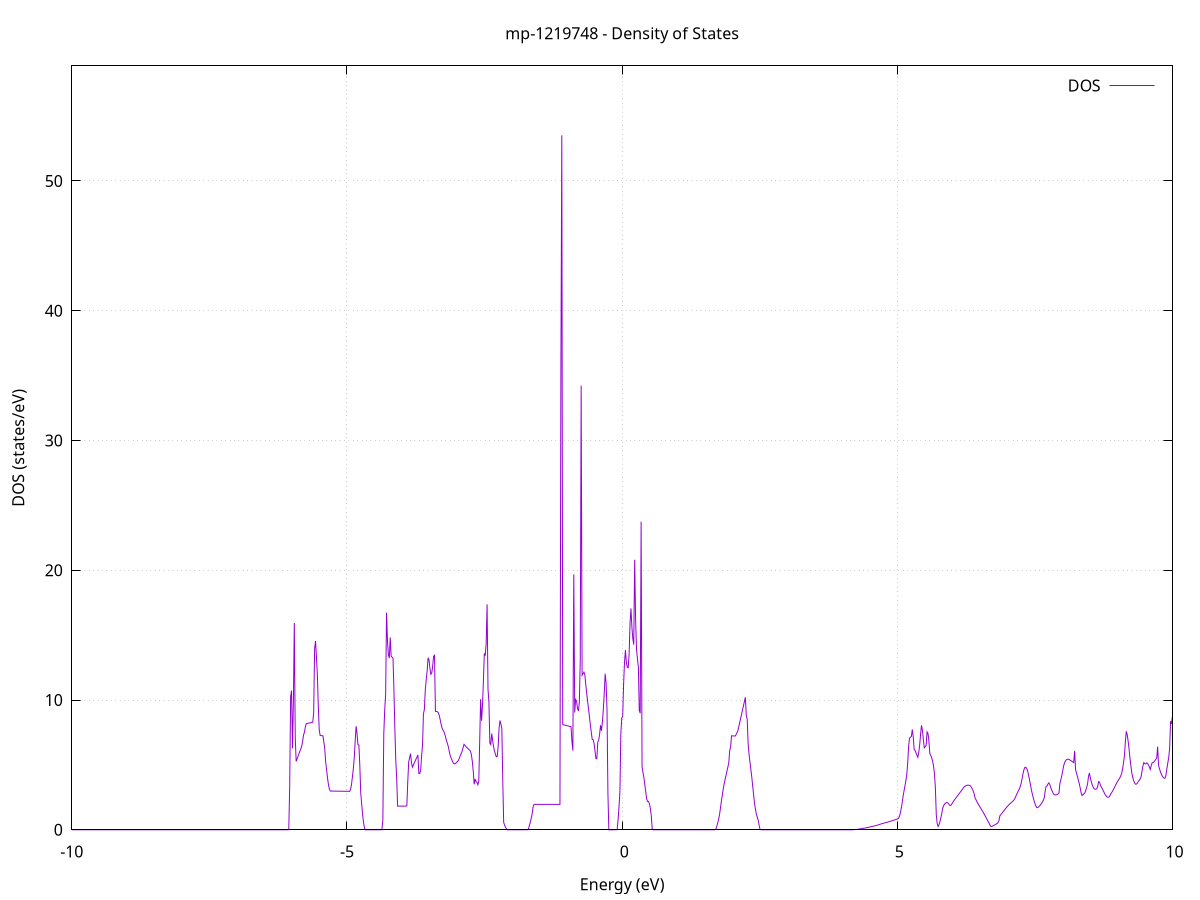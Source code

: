 set title 'mp-1219748 - Density of States'
set xlabel 'Energy (eV)'
set ylabel 'DOS (states/eV)'
set grid
set xrange [-10:10]
set yrange [0:58.863]
set xzeroaxis lt -1
set terminal png size 800,600
set output 'mp-1219748_dos_gnuplot.png'
plot '-' using 1:2 with lines title 'DOS'
-17.319700 0.000000
-17.303000 0.000000
-17.286200 0.000000
-17.269500 0.000000
-17.252700 0.000000
-17.236000 0.000000
-17.219200 0.000000
-17.202400 0.000000
-17.185700 0.000000
-17.168900 0.000000
-17.152200 0.000000
-17.135400 0.000000
-17.118600 0.000000
-17.101900 0.000000
-17.085100 0.000000
-17.068400 0.000000
-17.051600 0.000000
-17.034800 0.000000
-17.018100 0.000000
-17.001300 0.000000
-16.984600 0.000000
-16.967800 0.000000
-16.951000 0.000000
-16.934300 0.000000
-16.917500 0.000000
-16.900800 0.000000
-16.884000 0.000000
-16.867200 0.000000
-16.850500 0.000000
-16.833700 0.000000
-16.817000 0.000000
-16.800200 0.000000
-16.783400 0.000000
-16.766700 0.000000
-16.749900 0.000000
-16.733200 0.000000
-16.716400 0.000000
-16.699600 0.000000
-16.682900 0.000000
-16.666100 0.000000
-16.649400 0.000000
-16.632600 0.000000
-16.615800 0.000000
-16.599100 0.000000
-16.582300 0.000000
-16.565600 0.000000
-16.548800 0.000000
-16.532100 0.000000
-16.515300 0.000000
-16.498500 0.000000
-16.481800 0.000000
-16.465000 0.000000
-16.448300 0.000000
-16.431500 0.000000
-16.414700 0.000000
-16.398000 0.000000
-16.381200 0.000000
-16.364500 0.000000
-16.347700 0.000000
-16.330900 0.000000
-16.314200 0.000000
-16.297400 0.000000
-16.280700 0.000000
-16.263900 0.000000
-16.247100 0.000000
-16.230400 0.000000
-16.213600 0.000000
-16.196900 0.000000
-16.180100 0.000000
-16.163300 0.000000
-16.146600 0.000000
-16.129800 0.000000
-16.113100 0.000000
-16.096300 0.000000
-16.079500 0.000000
-16.062800 0.000000
-16.046000 0.000000
-16.029300 0.000000
-16.012500 0.000000
-15.995700 0.000000
-15.979000 0.000000
-15.962200 0.000000
-15.945500 0.000000
-15.928700 0.000000
-15.911900 0.000000
-15.895200 0.000000
-15.878400 0.000000
-15.861700 0.000000
-15.844900 0.000000
-15.828200 0.000000
-15.811400 0.000000
-15.794600 0.004200
-15.777900 0.524200
-15.761100 1.355000
-15.744400 2.360900
-15.727600 4.181700
-15.710800 5.408100
-15.694100 6.713200
-15.677300 6.836500
-15.660600 6.837000
-15.643800 6.837500
-15.627000 6.838000
-15.610300 6.838500
-15.593500 6.839000
-15.576800 6.839500
-15.560000 6.839900
-15.543200 6.642400
-15.526500 6.262800
-15.509700 5.780900
-15.493000 4.956200
-15.476200 4.389400
-15.459400 3.814100
-15.442700 3.812300
-15.425900 3.812500
-15.409200 3.812600
-15.392400 3.812700
-15.375600 3.812900
-15.358900 3.813000
-15.342100 3.813200
-15.325400 3.813300
-15.308600 3.813400
-15.291800 3.813600
-15.275100 3.813700
-15.258300 3.813900
-15.241600 3.814000
-15.224800 3.814200
-15.208000 3.814300
-15.191300 3.814400
-15.174500 3.814600
-15.157800 3.814700
-15.141000 3.814900
-15.124200 3.815000
-15.107500 13.614200
-15.090700 19.624900
-15.074000 13.040500
-15.057200 0.000000
-15.040500 65.801800
-15.023700 35.142900
-15.006900 17.690800
-14.990200 17.590600
-14.973400 18.612500
-14.956700 20.126000
-14.939900 21.808700
-14.923100 21.742500
-14.906400 19.725800
-14.889600 16.866800
-14.872900 10.979100
-14.856100 5.749500
-14.839300 2.421000
-14.822600 0.000000
-14.805800 0.000000
-14.789100 0.000000
-14.772300 0.000000
-14.755500 0.000000
-14.738800 0.000000
-14.722000 0.000000
-14.705300 0.000000
-14.688500 0.000000
-14.671700 0.000000
-14.655000 0.000000
-14.638200 0.000000
-14.621500 0.000000
-14.604700 0.000000
-14.587900 0.000000
-14.571200 0.000000
-14.554400 0.000000
-14.537700 0.000000
-14.520900 0.000000
-14.504100 0.000000
-14.487400 0.000000
-14.470600 0.000000
-14.453900 0.000000
-14.437100 0.000000
-14.420300 0.000000
-14.403600 0.000000
-14.386800 0.000000
-14.370100 0.000000
-14.353300 0.000000
-14.336600 0.000000
-14.319800 0.000000
-14.303000 0.000000
-14.286300 0.000000
-14.269500 0.000000
-14.252800 0.000000
-14.236000 0.000000
-14.219200 0.000000
-14.202500 0.000000
-14.185700 0.000000
-14.169000 0.000000
-14.152200 0.000000
-14.135400 0.000000
-14.118700 0.000000
-14.101900 0.000000
-14.085200 0.000000
-14.068400 0.000000
-14.051600 0.000000
-14.034900 0.000000
-14.018100 0.000000
-14.001400 0.000000
-13.984600 0.000000
-13.967800 0.000000
-13.951100 0.000000
-13.934300 0.000000
-13.917600 0.000000
-13.900800 0.000000
-13.884000 0.000000
-13.867300 0.000000
-13.850500 0.000000
-13.833800 0.000000
-13.817000 0.000000
-13.800200 0.000000
-13.783500 0.000000
-13.766700 0.000000
-13.750000 0.000000
-13.733200 0.000000
-13.716400 0.000000
-13.699700 0.000000
-13.682900 0.000000
-13.666200 0.000000
-13.649400 0.000000
-13.632700 0.000000
-13.615900 0.000000
-13.599100 0.000000
-13.582400 0.000000
-13.565600 0.000000
-13.548900 0.000000
-13.532100 0.000000
-13.515300 0.000000
-13.498600 0.000000
-13.481800 0.000000
-13.465100 0.000000
-13.448300 0.000000
-13.431500 0.000000
-13.414800 0.000000
-13.398000 0.000000
-13.381300 0.000000
-13.364500 0.000000
-13.347700 0.000000
-13.331000 0.000000
-13.314200 0.000000
-13.297500 0.000000
-13.280700 0.000000
-13.263900 0.000000
-13.247200 0.000000
-13.230400 0.000000
-13.213700 0.000000
-13.196900 0.000000
-13.180100 0.000000
-13.163400 0.000000
-13.146600 0.000000
-13.129900 0.000000
-13.113100 0.000000
-13.096300 0.000000
-13.079600 0.000000
-13.062800 0.000000
-13.046100 0.000000
-13.029300 0.000000
-13.012500 0.000000
-12.995800 0.000000
-12.979000 0.000000
-12.962300 0.000000
-12.945500 0.000000
-12.928700 0.000000
-12.912000 0.000000
-12.895200 0.000000
-12.878500 0.000000
-12.861700 0.000000
-12.845000 0.000000
-12.828200 0.000000
-12.811400 0.000000
-12.794700 0.000000
-12.777900 0.000000
-12.761200 0.000000
-12.744400 0.000000
-12.727600 0.000000
-12.710900 0.000000
-12.694100 0.000000
-12.677400 0.000000
-12.660600 0.000000
-12.643800 0.000000
-12.627100 0.000000
-12.610300 0.000000
-12.593600 0.000000
-12.576800 0.000000
-12.560000 0.000000
-12.543300 0.000000
-12.526500 0.000000
-12.509800 0.000000
-12.493000 0.000000
-12.476200 0.000000
-12.459500 0.000000
-12.442700 0.000000
-12.426000 0.000000
-12.409200 0.000000
-12.392400 0.000000
-12.375700 0.000000
-12.358900 0.000000
-12.342200 0.000000
-12.325400 0.000000
-12.308600 0.000000
-12.291900 0.000000
-12.275100 0.000000
-12.258400 0.000000
-12.241600 0.000000
-12.224800 0.000000
-12.208100 0.000000
-12.191300 0.000000
-12.174600 0.000000
-12.157800 0.000000
-12.141100 0.000000
-12.124300 0.000000
-12.107500 0.000000
-12.090800 0.000000
-12.074000 0.000000
-12.057300 0.000000
-12.040500 0.000000
-12.023700 0.000000
-12.007000 0.000000
-11.990200 0.000000
-11.973500 0.000000
-11.956700 0.000000
-11.939900 0.000000
-11.923200 0.000000
-11.906400 0.000000
-11.889700 0.000000
-11.872900 0.000000
-11.856100 0.000000
-11.839400 0.000000
-11.822600 0.000000
-11.805900 0.000000
-11.789100 0.000000
-11.772300 0.000000
-11.755600 0.000000
-11.738800 0.000000
-11.722100 0.000000
-11.705300 0.000000
-11.688500 0.000000
-11.671800 0.000000
-11.655000 0.000000
-11.638300 0.000000
-11.621500 0.000000
-11.604700 0.000000
-11.588000 0.000000
-11.571200 0.000000
-11.554500 0.000000
-11.537700 0.000000
-11.520900 0.000000
-11.504200 0.000000
-11.487400 0.000000
-11.470700 0.000000
-11.453900 0.000000
-11.437200 0.000000
-11.420400 0.000000
-11.403600 0.000000
-11.386900 0.000000
-11.370100 0.000000
-11.353400 0.000000
-11.336600 0.000000
-11.319800 0.000000
-11.303100 0.000000
-11.286300 0.000000
-11.269600 0.000000
-11.252800 0.000000
-11.236000 0.000000
-11.219300 0.000000
-11.202500 0.000000
-11.185800 0.000000
-11.169000 0.000000
-11.152200 0.000000
-11.135500 0.000000
-11.118700 0.000000
-11.102000 0.000000
-11.085200 0.000000
-11.068400 0.000000
-11.051700 0.000000
-11.034900 0.000000
-11.018200 0.000000
-11.001400 0.000000
-10.984600 0.000000
-10.967900 0.000000
-10.951100 0.000000
-10.934400 0.000000
-10.917600 0.000000
-10.900800 0.000000
-10.884100 0.000000
-10.867300 0.000000
-10.850600 0.000000
-10.833800 0.000000
-10.817000 0.000000
-10.800300 0.000000
-10.783500 0.000000
-10.766800 0.000000
-10.750000 0.000000
-10.733300 0.000000
-10.716500 0.000000
-10.699700 0.000000
-10.683000 0.000000
-10.666200 0.000000
-10.649500 0.000000
-10.632700 0.000000
-10.615900 0.000000
-10.599200 0.000000
-10.582400 0.000000
-10.565700 0.000000
-10.548900 0.000000
-10.532100 0.000000
-10.515400 0.000000
-10.498600 0.000000
-10.481900 0.000000
-10.465100 0.000000
-10.448300 0.000000
-10.431600 0.000000
-10.414800 0.000000
-10.398100 0.000000
-10.381300 0.000000
-10.364500 0.000000
-10.347800 0.000000
-10.331000 0.000000
-10.314300 0.000000
-10.297500 0.000000
-10.280700 0.000000
-10.264000 0.000000
-10.247200 0.000000
-10.230500 0.000000
-10.213700 0.000000
-10.196900 0.000000
-10.180200 0.000000
-10.163400 0.000000
-10.146700 0.000000
-10.129900 0.000000
-10.113100 0.000000
-10.096400 0.000000
-10.079600 0.000000
-10.062900 0.000000
-10.046100 0.000000
-10.029300 0.000000
-10.012600 0.000000
-9.995800 0.000000
-9.979100 0.000000
-9.962300 0.000000
-9.945600 0.000000
-9.928800 0.000000
-9.912000 0.000000
-9.895300 0.000000
-9.878500 0.000000
-9.861800 0.000000
-9.845000 0.000000
-9.828200 0.000000
-9.811500 0.000000
-9.794700 0.000000
-9.778000 0.000000
-9.761200 0.000000
-9.744400 0.000000
-9.727700 0.000000
-9.710900 0.000000
-9.694200 0.000000
-9.677400 0.000000
-9.660600 0.000000
-9.643900 0.000000
-9.627100 0.000000
-9.610400 0.000000
-9.593600 0.000000
-9.576800 0.000000
-9.560100 0.000000
-9.543300 0.000000
-9.526600 0.000000
-9.509800 0.000000
-9.493000 0.000000
-9.476300 0.000000
-9.459500 0.000000
-9.442800 0.000000
-9.426000 0.000000
-9.409200 0.000000
-9.392500 0.000000
-9.375700 0.000000
-9.359000 0.000000
-9.342200 0.000000
-9.325400 0.000000
-9.308700 0.000000
-9.291900 0.000000
-9.275200 0.000000
-9.258400 0.000000
-9.241700 0.000000
-9.224900 0.000000
-9.208100 0.000000
-9.191400 0.000000
-9.174600 0.000000
-9.157900 0.000000
-9.141100 0.000000
-9.124300 0.000000
-9.107600 0.000000
-9.090800 0.000000
-9.074100 0.000000
-9.057300 0.000000
-9.040500 0.000000
-9.023800 0.000000
-9.007000 0.000000
-8.990300 0.000000
-8.973500 0.000000
-8.956700 0.000000
-8.940000 0.000000
-8.923200 0.000000
-8.906500 0.000000
-8.889700 0.000000
-8.872900 0.000000
-8.856200 0.000000
-8.839400 0.000000
-8.822700 0.000000
-8.805900 0.000000
-8.789100 0.000000
-8.772400 0.000000
-8.755600 0.000000
-8.738900 0.000000
-8.722100 0.000000
-8.705300 0.000000
-8.688600 0.000000
-8.671800 0.000000
-8.655100 0.000000
-8.638300 0.000000
-8.621500 0.000000
-8.604800 0.000000
-8.588000 0.000000
-8.571300 0.000000
-8.554500 0.000000
-8.537800 0.000000
-8.521000 0.000000
-8.504200 0.000000
-8.487500 0.000000
-8.470700 0.000000
-8.454000 0.000000
-8.437200 0.000000
-8.420400 0.000000
-8.403700 0.000000
-8.386900 0.000000
-8.370200 0.000000
-8.353400 0.000000
-8.336600 0.000000
-8.319900 0.000000
-8.303100 0.000000
-8.286400 0.000000
-8.269600 0.000000
-8.252800 0.000000
-8.236100 0.000000
-8.219300 0.000000
-8.202600 0.000000
-8.185800 0.000000
-8.169000 0.000000
-8.152300 0.000000
-8.135500 0.000000
-8.118800 0.000000
-8.102000 0.000000
-8.085200 0.000000
-8.068500 0.000000
-8.051700 0.000000
-8.035000 0.000000
-8.018200 0.000000
-8.001400 0.000000
-7.984700 0.000000
-7.967900 0.000000
-7.951200 0.000000
-7.934400 0.000000
-7.917600 0.000000
-7.900900 0.000000
-7.884100 0.000000
-7.867400 0.000000
-7.850600 0.000000
-7.833900 0.000000
-7.817100 0.000000
-7.800300 0.000000
-7.783600 0.000000
-7.766800 0.000000
-7.750100 0.000000
-7.733300 0.000000
-7.716500 0.000000
-7.699800 0.000000
-7.683000 0.000000
-7.666300 0.000000
-7.649500 0.000000
-7.632700 0.000000
-7.616000 0.000000
-7.599200 0.000000
-7.582500 0.000000
-7.565700 0.000000
-7.548900 0.000000
-7.532200 0.000000
-7.515400 0.000000
-7.498700 0.000000
-7.481900 0.000000
-7.465100 0.000000
-7.448400 0.000000
-7.431600 0.000000
-7.414900 0.000000
-7.398100 0.000000
-7.381300 0.000000
-7.364600 0.000000
-7.347800 0.000000
-7.331100 0.000000
-7.314300 0.000000
-7.297500 0.000000
-7.280800 0.000000
-7.264000 0.000000
-7.247300 0.000000
-7.230500 0.000000
-7.213700 0.000000
-7.197000 0.000000
-7.180200 0.000000
-7.163500 0.000000
-7.146700 0.000000
-7.129900 0.000000
-7.113200 0.000000
-7.096400 0.000000
-7.079700 0.000000
-7.062900 0.000000
-7.046200 0.000000
-7.029400 0.000000
-7.012600 0.000000
-6.995900 0.000000
-6.979100 0.000000
-6.962400 0.000000
-6.945600 0.000000
-6.928800 0.000000
-6.912100 0.000000
-6.895300 0.000000
-6.878600 0.000000
-6.861800 0.000000
-6.845000 0.000000
-6.828300 0.000000
-6.811500 0.000000
-6.794800 0.000000
-6.778000 0.000000
-6.761200 0.000000
-6.744500 0.000000
-6.727700 0.000000
-6.711000 0.000000
-6.694200 0.000000
-6.677400 0.000000
-6.660700 0.000000
-6.643900 0.000000
-6.627200 0.000000
-6.610400 0.000000
-6.593600 0.000000
-6.576900 0.000000
-6.560100 0.000000
-6.543400 0.000000
-6.526600 0.000000
-6.509800 0.000000
-6.493100 0.000000
-6.476300 0.000000
-6.459600 0.000000
-6.442800 0.000000
-6.426000 0.000000
-6.409300 0.000000
-6.392500 0.000000
-6.375800 0.000000
-6.359000 0.000000
-6.342300 0.000000
-6.325500 0.000000
-6.308700 0.000000
-6.292000 0.000000
-6.275200 0.000000
-6.258500 0.000000
-6.241700 0.000000
-6.224900 0.000000
-6.208200 0.000000
-6.191400 0.000000
-6.174700 0.000000
-6.157900 0.000000
-6.141100 0.000000
-6.124400 0.000000
-6.107600 0.000000
-6.090900 0.000000
-6.074100 0.000000
-6.057300 0.043300
-6.040600 3.372400
-6.023800 10.253200
-6.007100 10.732500
-5.990300 6.270200
-5.973500 9.834600
-5.956800 15.938700
-5.940000 7.142300
-5.923300 5.264900
-5.906500 5.465900
-5.889700 5.659100
-5.873000 5.852500
-5.856200 6.045800
-5.839500 6.239200
-5.822700 6.432700
-5.805900 6.823300
-5.789200 7.300400
-5.772400 7.529900
-5.755700 7.938800
-5.738900 8.179100
-5.722100 8.194300
-5.705400 8.209600
-5.688600 8.225100
-5.671900 8.240700
-5.655100 8.256300
-5.638400 8.272200
-5.621600 8.288100
-5.604800 9.038900
-5.588100 13.954100
-5.571300 14.541300
-5.554600 13.333100
-5.537800 11.907300
-5.521000 9.527400
-5.504300 7.714400
-5.487500 7.267400
-5.470800 7.258300
-5.454000 7.249400
-5.437200 7.240700
-5.420500 6.770900
-5.403700 6.253100
-5.387000 5.201000
-5.370200 4.638000
-5.353400 3.985000
-5.336700 3.493400
-5.319900 3.133300
-5.303200 2.984600
-5.286400 2.983400
-5.269600 2.982200
-5.252900 2.981100
-5.236100 2.979900
-5.219400 2.978800
-5.202600 2.977700
-5.185800 2.976500
-5.169100 2.975400
-5.152300 2.974300
-5.135600 2.973200
-5.118800 2.972200
-5.102000 2.971100
-5.085300 2.970000
-5.068500 2.969000
-5.051800 2.967900
-5.035000 2.966900
-5.018200 2.965800
-5.001500 2.964800
-4.984700 2.963800
-4.968000 2.962800
-4.951200 2.961800
-4.934400 3.090500
-4.917700 3.487300
-4.900900 4.087300
-4.884200 4.704500
-4.867400 5.588800
-4.850700 6.845200
-4.833900 7.980200
-4.817100 7.411500
-4.800400 6.558600
-4.783600 6.533500
-4.766900 4.991800
-4.750100 2.849700
-4.733300 2.006700
-4.716600 1.181300
-4.699800 0.586800
-4.683100 0.164900
-4.666300 0.000000
-4.649500 0.000000
-4.632800 0.000000
-4.616000 0.000000
-4.599300 0.000000
-4.582500 0.000000
-4.565700 0.000000
-4.549000 0.000000
-4.532200 0.000000
-4.515500 0.000000
-4.498700 0.000000
-4.481900 0.000000
-4.465200 0.000000
-4.448400 0.000000
-4.431700 0.000000
-4.414900 0.000000
-4.398100 0.000000
-4.381400 0.000000
-4.364600 0.000000
-4.347900 0.776100
-4.331100 7.406100
-4.314300 9.226900
-4.297600 10.394600
-4.280800 16.721700
-4.264100 14.579400
-4.247300 13.479000
-4.230500 13.230300
-4.213800 14.817900
-4.197000 13.376800
-4.180300 13.297400
-4.163500 13.213300
-4.146800 10.807000
-4.130000 7.788700
-4.113200 5.372000
-4.096500 3.955400
-4.079700 1.822600
-4.063000 1.822500
-4.046200 1.822400
-4.029400 1.822200
-4.012700 1.822100
-3.995900 1.822000
-3.979200 1.821900
-3.962400 1.821800
-3.945600 1.821800
-3.928900 1.821700
-3.912100 1.853100
-3.895400 3.713300
-3.878600 5.215400
-3.861800 5.553300
-3.845100 5.867800
-3.828300 5.206000
-3.811600 4.826200
-3.794800 4.983400
-3.778000 5.140200
-3.761300 5.296600
-3.744500 5.452800
-3.727800 5.608600
-3.711000 5.764000
-3.694200 4.342800
-3.677500 4.342500
-3.660700 4.587100
-3.644000 5.691700
-3.627200 6.534800
-3.610400 8.938500
-3.593700 9.269100
-3.576900 10.773400
-3.560200 11.557500
-3.543400 12.212700
-3.526600 13.254900
-3.509900 13.112000
-3.493100 12.457100
-3.476400 11.979100
-3.459600 12.078400
-3.442900 12.612600
-3.426100 13.360000
-3.409300 13.448600
-3.392600 9.118000
-3.375800 9.112400
-3.359100 9.099900
-3.342300 9.034300
-3.325500 8.848000
-3.308800 8.533700
-3.292000 8.180700
-3.275300 7.875100
-3.258500 7.700900
-3.241700 7.604800
-3.225000 7.409200
-3.208200 7.132700
-3.191500 6.869700
-3.174700 6.636300
-3.157900 6.398900
-3.141200 6.036300
-3.124400 5.718900
-3.107700 5.532100
-3.090900 5.355600
-3.074100 5.191900
-3.057400 5.090000
-3.040600 5.084900
-3.023900 5.130300
-3.007100 5.188200
-2.990300 5.266200
-2.973600 5.365500
-2.956800 5.531900
-2.940100 5.731100
-2.923300 5.874500
-2.906500 6.080000
-2.889800 6.341200
-2.873000 6.586800
-2.856300 6.500500
-2.839500 6.419200
-2.822700 6.342800
-2.806000 6.271400
-2.789200 6.204900
-2.772500 6.143400
-2.755700 6.057100
-2.739000 5.776200
-2.722200 5.268900
-2.705400 4.522400
-2.688700 3.502400
-2.671900 3.914600
-2.655200 3.721300
-2.638400 3.655200
-2.621600 3.472300
-2.604900 3.779500
-2.588100 6.863100
-2.571400 10.059900
-2.554600 8.403400
-2.537800 9.590400
-2.521100 11.468700
-2.504300 13.593800
-2.487600 13.416600
-2.470800 14.342500
-2.454000 17.371000
-2.437300 10.838700
-2.420500 9.820200
-2.403800 6.691100
-2.387000 6.562700
-2.370200 7.412400
-2.353500 6.887800
-2.336700 6.427700
-2.320000 6.064900
-2.303200 5.831500
-2.286400 5.624000
-2.269700 5.653400
-2.252900 6.411900
-2.236200 7.848900
-2.219400 8.421500
-2.202600 8.145500
-2.185900 7.800500
-2.169100 3.771800
-2.152400 0.569300
-2.135600 0.346200
-2.118800 0.189600
-2.102100 0.079600
-2.085300 0.000500
-2.068600 0.000000
-2.051800 0.000000
-2.035000 0.000000
-2.018300 0.000000
-2.001500 0.000000
-1.984800 0.000000
-1.968000 0.000000
-1.951300 0.000000
-1.934500 0.000000
-1.917700 0.000000
-1.901000 0.000000
-1.884200 0.000000
-1.867500 0.000000
-1.850700 0.000000
-1.833900 0.000000
-1.817200 0.000000
-1.800400 0.000000
-1.783700 0.000000
-1.766900 0.000000
-1.750100 0.000000
-1.733400 0.000000
-1.716600 0.000000
-1.699900 0.113100
-1.683100 0.359100
-1.666300 0.624700
-1.649600 0.926200
-1.632800 1.299700
-1.616100 1.816800
-1.599300 1.958900
-1.582500 1.958800
-1.565800 1.958600
-1.549000 1.958500
-1.532300 1.958400
-1.515500 1.958200
-1.498700 1.958100
-1.482000 1.958000
-1.465200 1.957900
-1.448500 1.957700
-1.431700 1.957600
-1.414900 1.957500
-1.398200 1.957300
-1.381400 1.957200
-1.364700 1.957100
-1.347900 1.956900
-1.331100 1.956800
-1.314400 1.956700
-1.297600 1.956600
-1.280900 1.956400
-1.264100 1.956300
-1.247400 1.956200
-1.230600 1.956000
-1.213800 1.955900
-1.197100 1.955800
-1.180300 1.955700
-1.163600 1.955500
-1.146800 1.955400
-1.130000 1.955300
-1.113300 34.915300
-1.096500 53.512200
-1.079800 8.105100
-1.063000 8.087500
-1.046200 8.069900
-1.029500 8.052300
-1.012700 8.034700
-0.996000 8.017100
-0.979200 7.999500
-0.962400 7.982000
-0.945700 7.964500
-0.928900 7.947000
-0.912200 6.815500
-0.895400 6.096200
-0.878600 19.676200
-0.861900 9.030600
-0.845100 10.040000
-0.828400 9.914300
-0.811600 9.354000
-0.794800 9.153200
-0.778100 9.785600
-0.761300 13.072800
-0.744600 34.221700
-0.727800 11.907300
-0.711000 12.022300
-0.694300 12.147900
-0.677500 11.929200
-0.660800 11.191600
-0.644000 10.511900
-0.627200 9.890000
-0.610500 9.308200
-0.593700 8.698600
-0.577000 8.073900
-0.560200 7.490300
-0.543500 6.957300
-0.526700 6.939100
-0.509900 6.661900
-0.493200 6.074600
-0.476400 5.486600
-0.459700 5.464600
-0.442900 6.757100
-0.426100 6.894900
-0.409400 7.361700
-0.392600 8.055300
-0.375900 7.633200
-0.359100 8.292700
-0.342300 9.251100
-0.325600 10.494300
-0.308800 12.022400
-0.292100 11.339700
-0.275300 9.342500
-0.258500 2.816000
-0.241800 0.000000
-0.225000 0.000000
-0.208300 0.000000
-0.191500 0.000000
-0.174700 0.000000
-0.158000 0.000000
-0.141200 0.000000
-0.124500 0.000000
-0.107700 0.000000
-0.090900 0.015400
-0.074200 0.753500
-0.057400 1.732200
-0.040700 2.941500
-0.023900 7.382400
-0.007100 8.611700
0.009600 8.711900
0.026400 11.202600
0.043100 12.922000
0.059900 13.846400
0.076700 12.889800
0.093400 12.524100
0.110200 12.484300
0.126900 13.545800
0.143700 15.934100
0.160400 17.057700
0.177200 15.613500
0.194000 14.752700
0.210700 14.263500
0.227500 20.801800
0.244200 16.284900
0.261000 13.906500
0.277800 13.180400
0.294500 12.556600
0.311300 9.187600
0.328000 8.981600
0.344800 23.743600
0.361600 4.862400
0.378300 4.409500
0.395100 4.033500
0.411800 3.479000
0.428600 2.928000
0.445400 2.388700
0.462100 2.182700
0.478900 2.183200
0.495600 1.998100
0.512400 1.657500
0.529200 1.083800
0.545900 0.100500
0.562700 0.000000
0.579400 0.000000
0.596200 0.000000
0.613000 0.000000
0.629700 0.000000
0.646500 0.000000
0.663200 0.000000
0.680000 0.000000
0.696800 0.000000
0.713500 0.000000
0.730300 0.000000
0.747000 0.000000
0.763800 0.000000
0.780600 0.000000
0.797300 0.000000
0.814100 0.000000
0.830800 0.000000
0.847600 0.000000
0.864400 0.000000
0.881100 0.000000
0.897900 0.000000
0.914600 0.000000
0.931400 0.000000
0.948100 0.000000
0.964900 0.000000
0.981700 0.000000
0.998400 0.000000
1.015200 0.000000
1.031900 0.000000
1.048700 0.000000
1.065500 0.000000
1.082200 0.000000
1.099000 0.000000
1.115700 0.000000
1.132500 0.000000
1.149300 0.000000
1.166000 0.000000
1.182800 0.000000
1.199500 0.000000
1.216300 0.000000
1.233100 0.000000
1.249800 0.000000
1.266600 0.000000
1.283300 0.000000
1.300100 0.000000
1.316900 0.000000
1.333600 0.000000
1.350400 0.000000
1.367100 0.000000
1.383900 0.000000
1.400700 0.000000
1.417400 0.000000
1.434200 0.000000
1.450900 0.000000
1.467700 0.000000
1.484500 0.000000
1.501200 0.000000
1.518000 0.000000
1.534700 0.000000
1.551500 0.000000
1.568300 0.000000
1.585000 0.000000
1.601800 0.000000
1.618500 0.000000
1.635300 0.000000
1.652000 0.000000
1.668800 0.000000
1.685600 0.000000
1.702300 0.057300
1.719100 0.248900
1.735800 0.522100
1.752600 0.805100
1.769400 1.166200
1.786100 1.668000
1.802900 2.188300
1.819600 2.657600
1.836400 3.128100
1.853200 3.540300
1.869900 3.864000
1.886700 4.182400
1.903400 4.501000
1.920200 4.819700
1.937000 5.138700
1.953700 6.076100
1.970500 6.366700
1.987200 7.241900
2.004000 7.236700
2.020800 7.231600
2.037500 7.226400
2.054300 7.221300
2.071000 7.341700
2.087800 7.489400
2.104600 7.659700
2.121300 7.975900
2.138100 8.294700
2.154800 8.613600
2.171600 8.932400
2.188400 9.251400
2.205100 9.570300
2.221900 9.889300
2.238600 10.208300
2.255400 8.815000
2.272200 8.524300
2.288900 6.685900
2.305700 5.815900
2.322400 5.227300
2.339200 4.638500
2.355900 4.049600
2.372700 3.329100
2.389500 2.675200
2.406200 2.001300
2.423000 1.559200
2.439700 1.195600
2.456500 0.953400
2.473300 0.715100
2.490000 0.316500
2.506800 0.015300
2.523500 0.000000
2.540300 0.000000
2.557100 0.000000
2.573800 0.000000
2.590600 0.000000
2.607300 0.000000
2.624100 0.000000
2.640900 0.000000
2.657600 0.000000
2.674400 0.000000
2.691100 0.000000
2.707900 0.000000
2.724700 0.000000
2.741400 0.000000
2.758200 0.000000
2.774900 0.000000
2.791700 0.000000
2.808500 0.000000
2.825200 0.000000
2.842000 0.000000
2.858700 0.000000
2.875500 0.000000
2.892300 0.000000
2.909000 0.000000
2.925800 0.000000
2.942500 0.000000
2.959300 0.000000
2.976100 0.000000
2.992800 0.000000
3.009600 0.000000
3.026300 0.000000
3.043100 0.000000
3.059900 0.000000
3.076600 0.000000
3.093400 0.000000
3.110100 0.000000
3.126900 0.000000
3.143600 0.000000
3.160400 0.000000
3.177200 0.000000
3.193900 0.000000
3.210700 0.000000
3.227400 0.000000
3.244200 0.000000
3.261000 0.000000
3.277700 0.000000
3.294500 0.000000
3.311200 0.000000
3.328000 0.000000
3.344800 0.000000
3.361500 0.000000
3.378300 0.000000
3.395000 0.000000
3.411800 0.000000
3.428600 0.000000
3.445300 0.000000
3.462100 0.000000
3.478800 0.000000
3.495600 0.000000
3.512400 0.000000
3.529100 0.000000
3.545900 0.000000
3.562600 0.000000
3.579400 0.000000
3.596200 0.000000
3.612900 0.000000
3.629700 0.000000
3.646400 0.000000
3.663200 0.000000
3.680000 0.000000
3.696700 0.000000
3.713500 0.000000
3.730200 0.000000
3.747000 0.000000
3.763800 0.000000
3.780500 0.000000
3.797300 0.000000
3.814000 0.000000
3.830800 0.000000
3.847500 0.000000
3.864300 0.000000
3.881100 0.000000
3.897800 0.000000
3.914600 0.000000
3.931300 0.000000
3.948100 0.000000
3.964900 0.000000
3.981600 0.000000
3.998400 0.000000
4.015100 0.000000
4.031900 0.000000
4.048700 0.000000
4.065400 0.000000
4.082200 0.000000
4.098900 0.000000
4.115700 0.000000
4.132500 0.000000
4.149200 0.000000
4.166000 0.000500
4.182700 0.002400
4.199500 0.005600
4.216300 0.010100
4.233000 0.015900
4.249800 0.023000
4.266500 0.031400
4.283300 0.041200
4.300100 0.051700
4.316800 0.062800
4.333600 0.074300
4.350300 0.086300
4.367100 0.098900
4.383900 0.111900
4.400600 0.125400
4.417400 0.139300
4.434100 0.153800
4.450900 0.168800
4.467700 0.184200
4.484400 0.200200
4.501200 0.216100
4.517900 0.231800
4.534700 0.247800
4.551400 0.264200
4.568200 0.281000
4.585000 0.298300
4.601700 0.315900
4.618500 0.334300
4.635200 0.354100
4.652000 0.375200
4.668800 0.398000
4.685500 0.422600
4.702300 0.446700
4.719000 0.469400
4.735800 0.490600
4.752600 0.510400
4.769300 0.528800
4.786100 0.547500
4.802800 0.566800
4.819600 0.586600
4.836400 0.607000
4.853100 0.628000
4.869900 0.649500
4.886600 0.671700
4.903400 0.694400
4.920200 0.717600
4.936900 0.741500
4.953700 0.766000
4.970400 0.791000
4.987200 0.816600
5.004000 0.842800
5.020700 0.870800
5.037500 1.022600
5.054200 1.289900
5.071000 1.637800
5.087800 2.065800
5.104500 2.573200
5.121300 2.988300
5.138000 3.366000
5.154800 3.775000
5.171600 4.254500
5.188300 5.122000
5.205100 6.434600
5.221800 7.062500
5.238600 7.135800
5.255300 7.195800
5.272100 7.729500
5.288900 7.167100
5.305600 6.190600
5.322400 6.108900
5.339100 5.931300
5.355900 5.744200
5.372700 5.582700
5.389400 5.959600
5.406200 6.540700
5.422900 7.373700
5.439700 8.047800
5.456500 7.639200
5.473200 6.938000
5.490000 6.312300
5.506700 6.397600
5.523500 6.503100
5.540300 7.541300
5.557000 7.427800
5.573800 6.846200
5.590500 5.874900
5.607300 5.734500
5.624100 5.555700
5.640800 5.285300
5.657600 4.917800
5.674300 4.333800
5.691100 3.272600
5.707900 1.155300
5.724600 0.479100
5.741400 0.249900
5.758100 0.393300
5.774900 0.633800
5.791700 0.926300
5.808400 1.271300
5.825200 1.668800
5.841900 1.863600
5.858700 1.975900
5.875500 2.051400
5.892200 2.095600
5.909000 2.096200
5.925700 2.045300
5.942500 1.943700
5.959300 1.862300
5.976000 1.898400
5.992800 2.001300
6.009500 2.119900
6.026300 2.230500
6.043000 2.333200
6.059800 2.427800
6.076600 2.519400
6.093300 2.612200
6.110100 2.706100
6.126800 2.801200
6.143600 2.897200
6.160400 2.993100
6.177100 3.089800
6.193900 3.187300
6.210600 3.277200
6.227400 3.346100
6.244200 3.393800
6.260900 3.420400
6.277700 3.436800
6.294400 3.438000
6.311200 3.420400
6.328000 3.381800
6.344700 3.287600
6.361500 3.154200
6.378200 2.988500
6.395000 2.794400
6.411800 2.460900
6.428500 2.321000
6.445300 2.175400
6.462000 2.045800
6.478800 1.923900
6.495600 1.803900
6.512300 1.684900
6.529100 1.567200
6.545800 1.447900
6.562600 1.325200
6.579400 1.198800
6.596100 1.069300
6.612900 0.938400
6.629600 0.806400
6.646400 0.673300
6.663200 0.539100
6.679900 0.403700
6.696700 0.268000
6.713400 0.256100
6.730200 0.286500
6.746900 0.319300
6.763700 0.361000
6.780500 0.402600
6.797200 0.445400
6.814000 0.489300
6.830700 0.556400
6.847500 0.717500
6.864300 1.088100
6.881000 1.171800
6.897800 1.260600
6.914500 1.350500
6.931300 1.441300
6.948100 1.533200
6.964800 1.624400
6.981600 1.710900
6.998300 1.792400
7.015100 1.868800
7.031900 1.940200
7.048600 2.007500
7.065400 2.073900
7.082100 2.139700
7.098900 2.204900
7.115700 2.273000
7.132400 2.385400
7.149200 2.543300
7.165900 2.701100
7.182700 2.853600
7.199500 3.001000
7.216200 3.145600
7.233000 3.319800
7.249700 3.572400
7.266500 3.933200
7.283300 4.307400
7.300000 4.624300
7.316800 4.803700
7.333500 4.815500
7.350300 4.736100
7.367100 4.546500
7.383800 4.224900
7.400600 3.893000
7.417300 3.505500
7.434100 3.129100
7.450800 2.794900
7.467600 2.501700
7.484400 2.243000
7.501100 2.018300
7.517900 1.827400
7.534600 1.700700
7.551400 1.711900
7.568200 1.765900
7.584900 1.835500
7.601700 1.920600
7.618400 2.021300
7.635200 2.135300
7.652000 2.251700
7.668700 2.457500
7.685500 2.954300
7.702200 3.335700
7.719000 3.370900
7.735800 3.515400
7.752500 3.613200
7.769300 3.501600
7.786000 3.251200
7.802800 3.084400
7.819600 2.930600
7.836300 2.767600
7.853100 2.704200
7.869800 2.685300
7.886600 2.691200
7.903400 2.715300
7.920100 2.757700
7.936900 2.818800
7.953600 3.560900
7.970400 3.838300
7.987200 4.132500
8.003900 4.502400
8.020700 4.905100
8.037400 5.141800
8.054200 5.304200
8.071000 5.392400
8.087700 5.430700
8.104500 5.438900
8.121200 5.415500
8.138000 5.373500
8.154800 5.331100
8.171500 5.276100
8.188300 5.224000
8.205000 5.180200
8.221800 6.081000
8.238500 4.628100
8.255300 4.376100
8.272100 4.114900
8.288800 3.840100
8.305600 3.553300
8.322300 3.234400
8.339100 2.859000
8.355900 2.640000
8.372600 2.705900
8.389400 2.764100
8.406100 2.851100
8.422900 3.030900
8.439700 3.254700
8.456400 3.522700
8.473200 4.094000
8.489900 4.377800
8.506700 4.020400
8.523500 3.721300
8.540200 3.480500
8.557000 3.297900
8.573700 3.175800
8.590500 3.119300
8.607300 3.125700
8.624000 3.162000
8.640800 3.346000
8.657500 3.709900
8.674300 3.667500
8.691100 3.413500
8.707800 3.289100
8.724600 3.157100
8.741300 3.017600
8.758100 2.870600
8.774900 2.718000
8.791600 2.630200
8.808400 2.539400
8.825100 2.506500
8.841900 2.519900
8.858700 2.590100
8.875400 2.746800
8.892200 2.848200
8.908900 2.961400
8.925700 3.089300
8.942400 3.230700
8.959200 3.377600
8.976000 3.522800
8.992700 3.662500
9.009500 3.777800
9.026200 3.883400
9.043000 4.007400
9.059800 4.156900
9.076500 4.340200
9.093300 4.699100
9.110000 5.157000
9.126800 5.709600
9.143600 6.779600
9.160300 7.583100
9.177100 7.335000
9.193800 6.832900
9.210600 6.228100
9.227400 5.538000
9.244100 4.912900
9.260900 4.377200
9.277600 4.036800
9.294400 3.779900
9.311200 3.602100
9.327900 3.512300
9.344700 3.519700
9.361400 3.595500
9.378200 3.729800
9.395000 3.805100
9.411700 3.914600
9.428500 4.058500
9.445200 4.491100
9.462000 4.908300
9.478800 5.172300
9.495500 5.089900
9.512300 5.082900
9.529000 5.150800
9.545800 5.111300
9.562600 5.001500
9.579300 4.847800
9.596100 4.648300
9.612800 4.927800
9.629600 5.158200
9.646300 5.168800
9.663100 5.229100
9.679900 5.322500
9.696600 5.434900
9.713400 5.530500
9.730100 6.404900
9.746900 4.955900
9.763700 4.701900
9.780400 4.473800
9.797200 4.287600
9.813900 4.143700
9.830700 4.039400
9.847500 3.973300
9.864200 3.978800
9.881000 4.210300
9.897700 4.686400
9.914500 5.146700
9.931300 5.564000
9.948000 6.285200
9.964800 8.369000
9.981500 8.166600
9.998300 8.731000
10.015100 8.927400
10.031800 8.799200
10.048600 9.377200
10.065300 9.861700
10.082100 8.927900
10.098900 8.429700
10.115600 6.583000
10.132400 5.354800
10.149100 4.805800
10.165900 4.442500
10.182700 4.119200
10.199400 3.827500
10.216200 3.578100
10.232900 3.383000
10.249700 3.242600
10.266500 3.370400
10.283200 3.574600
10.300000 3.601800
10.316700 3.448500
10.333500 3.148600
10.350200 2.963500
10.367000 2.896600
10.383800 2.852800
10.400500 2.838900
10.417300 2.918100
10.434000 3.182200
10.450800 3.430200
10.467600 3.693300
10.484300 3.957700
10.501100 4.286900
10.517800 4.691300
10.534600 5.079300
10.551400 5.428700
10.568100 5.824400
10.584900 6.299700
10.601600 6.777200
10.618400 7.128200
10.635200 7.280700
10.651900 7.224700
10.668700 6.970800
10.685400 6.719700
10.702200 6.282100
10.719000 5.767900
10.735700 5.241300
10.752500 4.854300
10.769200 4.528800
10.786000 4.284500
10.802800 4.034500
10.819500 4.284400
10.836300 4.561400
10.853000 4.852100
10.869800 5.136600
10.886600 5.398500
10.903300 5.663000
10.920100 6.201700
10.936800 6.301600
10.953600 5.518400
10.970400 5.533700
10.987100 5.580700
11.003900 5.380100
11.020600 5.350300
11.037400 5.559100
11.054200 5.784500
11.070900 6.026500
11.087700 6.281500
11.104400 6.431900
11.121200 6.507500
11.137900 6.547500
11.154700 6.556600
11.171500 6.534800
11.188200 6.441700
11.205000 6.272400
11.221700 6.021400
11.238500 5.632300
11.255300 5.200100
11.272000 4.814100
11.288800 4.476000
11.305500 4.463800
11.322300 4.702300
11.339100 5.187900
11.355800 5.864000
11.372600 6.503300
11.389300 7.101200
11.406100 8.830400
11.422900 7.537200
11.439600 7.486300
11.456400 7.417300
11.473100 7.330000
11.489900 7.392800
11.506700 7.484700
11.523400 7.375300
11.540200 7.022400
11.556900 6.597700
11.573700 6.310700
11.590500 6.184400
11.607200 6.136000
11.624000 6.265300
11.640700 6.455900
11.657500 6.963400
11.674300 7.693300
11.691000 8.634700
11.707800 10.123300
11.724500 9.277300
11.741300 7.930000
11.758100 7.538200
11.774800 7.288500
11.791600 7.029200
11.808300 6.761600
11.825100 6.507600
11.841800 6.427100
11.858600 6.658400
11.875400 6.818200
11.892100 7.249800
11.908900 7.634500
11.925600 7.819600
11.942400 7.830500
11.959200 7.814600
11.975900 7.746900
11.992700 7.715100
12.009400 7.702700
12.026200 7.387300
12.043000 6.600900
12.059700 5.920900
12.076500 5.354300
12.093200 4.913800
12.110000 4.630500
12.126800 4.399000
12.143500 4.292900
12.160300 4.281000
12.177000 4.284500
12.193800 4.502600
12.210600 4.868700
12.227300 5.218200
12.244100 5.544100
12.260800 5.902600
12.277600 6.286000
12.294400 6.665000
12.311100 7.020100
12.327900 7.428500
12.344600 8.188600
12.361400 8.669400
12.378200 8.744600
12.394900 8.385100
12.411700 7.588500
12.428400 5.974800
12.445200 4.706200
12.462000 3.982600
12.478700 3.446300
12.495500 3.225000
12.512200 3.044600
12.529000 3.051300
12.545700 3.239800
12.562500 3.355000
12.579300 3.424100
12.596000 3.331500
12.612800 3.257900
12.629500 3.205700
12.646300 3.191000
12.663100 3.273900
12.679800 3.430600
12.696600 3.655100
12.713300 4.079500
12.730100 4.526500
12.746900 4.902500
12.763600 5.120900
12.780400 5.404800
12.797100 5.741200
12.813900 6.042400
12.830700 6.222900
12.847400 6.341500
12.864200 6.439200
12.880900 6.366300
12.897700 6.221800
12.914500 6.365900
12.931200 6.238500
12.948000 6.074200
12.964700 5.913900
12.981500 5.764200
12.998300 5.633100
13.015000 5.499100
13.031800 5.016900
13.048500 4.705600
13.065300 4.730900
13.082100 4.858400
13.098800 5.002900
13.115600 5.137300
13.132300 5.269000
13.149100 5.420100
13.165900 5.606200
13.182600 5.826700
13.199400 6.077400
13.216100 6.441700
13.232900 6.854600
13.249600 7.357200
13.266400 8.063600
13.283200 9.534200
13.299900 8.502900
13.316700 5.184100
13.333400 4.283200
13.350200 3.608400
13.367000 3.906200
13.383700 4.333700
13.400500 4.548900
13.417200 4.830800
13.434000 5.027600
13.450800 5.090000
13.467500 5.036600
13.484300 6.010500
13.501000 6.288300
13.517800 6.466700
13.534600 6.585300
13.551300 6.585700
13.568100 6.515100
13.584800 6.457500
13.601600 6.363100
13.618400 6.161100
13.635100 5.912500
13.651900 5.685000
13.668600 5.417700
13.685400 4.773700
13.702200 4.278700
13.718900 4.004000
13.735700 3.894700
13.752400 3.832200
13.769200 4.065200
13.786000 4.557800
13.802700 5.095400
13.819500 5.285200
13.836200 5.372400
13.853000 5.494100
13.869800 5.743900
13.886500 6.032400
13.903300 6.359400
13.920000 6.668000
13.936800 7.030600
13.953600 7.256100
13.970300 7.355200
13.987100 7.623000
14.003800 7.667200
14.020600 7.086900
14.037300 6.913500
14.054100 6.608800
14.070900 6.105400
14.087600 5.671200
14.104400 5.546600
14.121100 4.906400
14.137900 4.628500
14.154700 4.788400
14.171400 5.062500
14.188200 5.813800
14.204900 6.403100
14.221700 6.638700
14.238500 6.823200
14.255200 6.908100
14.272000 6.973900
14.288700 6.976300
14.305500 6.726100
14.322300 6.573400
14.339000 6.413500
14.355800 6.177200
14.372500 5.833800
14.389300 5.460700
14.406100 5.076600
14.422800 4.698500
14.439600 4.334400
14.456300 3.985100
14.473100 3.625500
14.489900 3.278100
14.506600 2.975100
14.523400 2.600200
14.540100 2.005900
14.556900 1.427000
14.573700 0.872900
14.590400 0.507200
14.607200 0.304600
14.623900 0.173100
14.640700 0.079200
14.657500 0.021600
14.674200 0.000100
14.691000 0.000000
14.707700 0.000000
14.724500 0.000000
14.741200 0.000000
14.758000 0.000000
14.774800 0.000000
14.791500 0.000000
14.808300 0.000000
14.825000 0.000000
14.841800 0.000000
14.858600 0.000000
14.875300 0.000000
14.892100 0.000000
14.908800 0.000000
14.925600 0.000000
14.942400 0.000000
14.959100 0.000000
14.975900 0.000000
14.992600 0.000000
15.009400 0.000000
15.026200 0.000000
15.042900 0.000000
15.059700 0.000000
15.076400 0.000000
15.093200 0.000000
15.110000 0.000000
15.126700 0.000000
15.143500 0.000000
15.160200 0.000000
15.177000 0.000000
15.193800 0.000000
15.210500 0.000000
15.227300 0.000000
15.244000 0.000000
15.260800 0.000000
15.277600 0.000000
15.294300 0.000000
15.311100 0.000000
15.327800 0.000000
15.344600 0.000000
15.361400 0.000000
15.378100 0.000000
15.394900 0.000000
15.411600 0.000000
15.428400 0.000000
15.445100 0.000000
15.461900 0.000000
15.478700 0.000000
15.495400 0.000000
15.512200 0.000000
15.528900 0.000000
15.545700 0.000000
15.562500 0.000000
15.579200 0.000000
15.596000 0.000000
15.612700 0.000000
15.629500 0.000000
15.646300 0.000000
15.663000 0.000000
15.679800 0.000000
15.696500 0.000000
15.713300 0.000000
15.730100 0.000000
15.746800 0.000000
15.763600 0.000000
15.780300 0.000000
15.797100 0.000000
15.813900 0.000000
15.830600 0.000000
15.847400 0.000000
15.864100 0.000000
15.880900 0.000000
15.897700 0.000000
15.914400 0.000000
15.931200 0.000000
15.947900 0.000000
15.964700 0.000000
15.981500 0.000000
15.998200 0.000000
16.015000 0.000000
16.031700 0.000000
16.048500 0.000000
16.065300 0.000000
16.082000 0.000000
16.098800 0.000000
16.115500 0.000000
16.132300 0.000000
16.149100 0.000000
16.165800 0.000000
16.182600 0.000000
16.199300 0.000000
e
